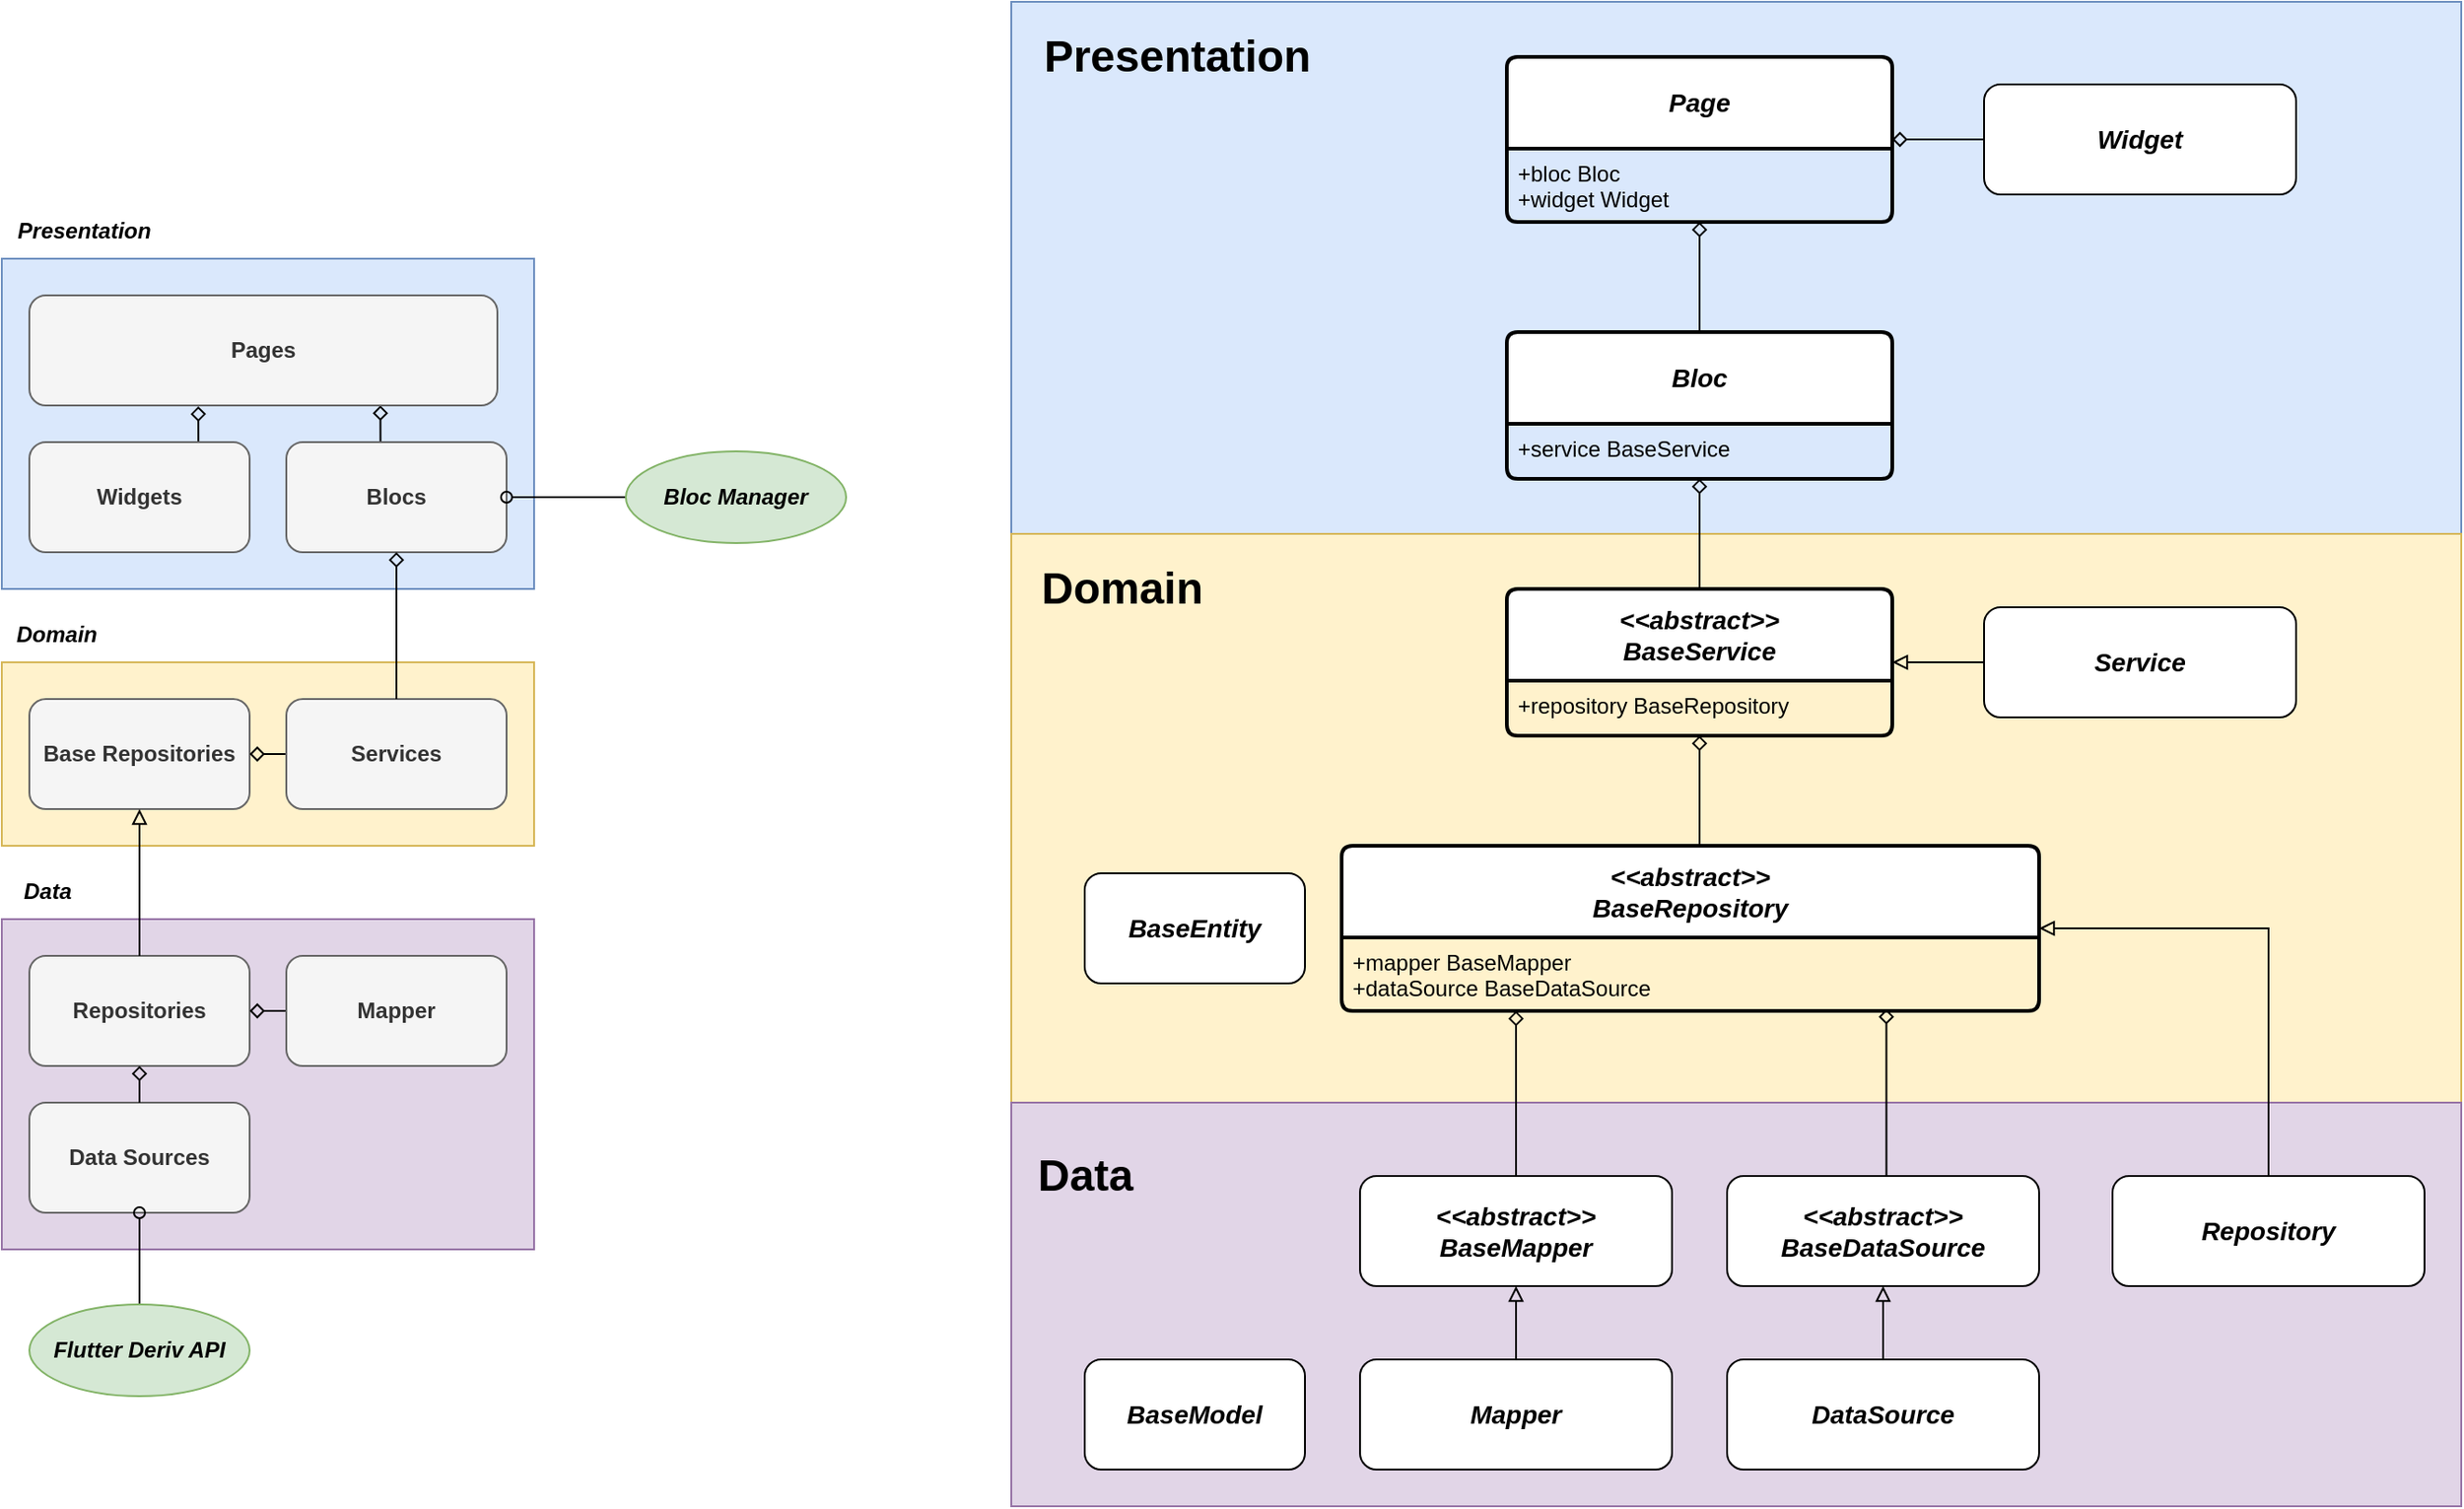 <mxfile version="21.0.6" type="device"><diagram name="Page-1" id="DMOe8OSXWz80Gmf5uPHw"><mxGraphModel dx="1553" dy="893" grid="1" gridSize="10" guides="1" tooltips="1" connect="1" arrows="1" fold="1" page="1" pageScale="1" pageWidth="850" pageHeight="1100" math="0" shadow="0"><root><mxCell id="0"/><mxCell id="1" parent="0"/><mxCell id="IGg63-WKs-m-qAbdVnEL-1" value="" style="rounded=0;whiteSpace=wrap;html=1;fillColor=#e1d5e7;strokeColor=#9673a6;" vertex="1" parent="1"><mxGeometry x="150" y="620" width="290" height="180" as="geometry"/></mxCell><mxCell id="IGg63-WKs-m-qAbdVnEL-2" value="&lt;b&gt;&lt;i&gt;Data&lt;/i&gt;&lt;/b&gt;" style="text;html=1;strokeColor=none;fillColor=none;align=center;verticalAlign=middle;whiteSpace=wrap;rounded=0;" vertex="1" parent="1"><mxGeometry x="150" y="590" width="50" height="30" as="geometry"/></mxCell><mxCell id="IGg63-WKs-m-qAbdVnEL-3" value="Data Sources" style="rounded=1;whiteSpace=wrap;html=1;fillColor=#f5f5f5;fontColor=#333333;strokeColor=#666666;fontStyle=1;" vertex="1" parent="1"><mxGeometry x="165" y="720" width="120" height="60" as="geometry"/></mxCell><mxCell id="IGg63-WKs-m-qAbdVnEL-4" value="Repositories" style="rounded=1;whiteSpace=wrap;html=1;fillColor=#f5f5f5;fontColor=#333333;strokeColor=#666666;fontStyle=1;" vertex="1" parent="1"><mxGeometry x="165" y="640" width="120" height="60" as="geometry"/></mxCell><mxCell id="IGg63-WKs-m-qAbdVnEL-5" value="" style="endArrow=diamond;html=1;rounded=0;exitX=0.5;exitY=0;exitDx=0;exitDy=0;entryX=0.5;entryY=1;entryDx=0;entryDy=0;endFill=0;" edge="1" parent="1" source="IGg63-WKs-m-qAbdVnEL-3" target="IGg63-WKs-m-qAbdVnEL-4"><mxGeometry width="50" height="50" relative="1" as="geometry"><mxPoint x="385" y="650" as="sourcePoint"/><mxPoint x="435" y="600" as="targetPoint"/></mxGeometry></mxCell><mxCell id="IGg63-WKs-m-qAbdVnEL-7" style="edgeStyle=orthogonalEdgeStyle;rounded=0;orthogonalLoop=1;jettySize=auto;html=1;exitX=0;exitY=0.5;exitDx=0;exitDy=0;entryX=1;entryY=0.5;entryDx=0;entryDy=0;endArrow=diamond;endFill=0;" edge="1" parent="1" source="IGg63-WKs-m-qAbdVnEL-6" target="IGg63-WKs-m-qAbdVnEL-4"><mxGeometry relative="1" as="geometry"/></mxCell><mxCell id="IGg63-WKs-m-qAbdVnEL-6" value="Mapper" style="rounded=1;whiteSpace=wrap;html=1;fillColor=#f5f5f5;fontColor=#333333;strokeColor=#666666;fontStyle=1;" vertex="1" parent="1"><mxGeometry x="305" y="640" width="120" height="60" as="geometry"/></mxCell><mxCell id="IGg63-WKs-m-qAbdVnEL-11" style="edgeStyle=orthogonalEdgeStyle;rounded=0;orthogonalLoop=1;jettySize=auto;html=1;entryX=0.5;entryY=1;entryDx=0;entryDy=0;endArrow=oval;endFill=0;" edge="1" parent="1" source="IGg63-WKs-m-qAbdVnEL-10" target="IGg63-WKs-m-qAbdVnEL-3"><mxGeometry relative="1" as="geometry"/></mxCell><mxCell id="IGg63-WKs-m-qAbdVnEL-10" value="&lt;i&gt;Flutter Deriv API&lt;/i&gt;" style="ellipse;whiteSpace=wrap;html=1;fillColor=#d5e8d4;strokeColor=#82b366;fontStyle=1" vertex="1" parent="1"><mxGeometry x="165" y="830" width="120" height="50" as="geometry"/></mxCell><mxCell id="IGg63-WKs-m-qAbdVnEL-12" value="" style="rounded=0;whiteSpace=wrap;html=1;fillColor=#fff2cc;strokeColor=#d6b656;" vertex="1" parent="1"><mxGeometry x="150" y="480" width="290" height="100" as="geometry"/></mxCell><mxCell id="IGg63-WKs-m-qAbdVnEL-13" value="&lt;b&gt;&lt;i&gt;Domain&lt;/i&gt;&lt;/b&gt;" style="text;html=1;strokeColor=none;fillColor=none;align=center;verticalAlign=middle;whiteSpace=wrap;rounded=0;" vertex="1" parent="1"><mxGeometry x="150" y="450" width="60" height="30" as="geometry"/></mxCell><mxCell id="IGg63-WKs-m-qAbdVnEL-14" value="Base Repositories" style="rounded=1;whiteSpace=wrap;html=1;fillColor=#f5f5f5;strokeColor=#666666;fontColor=#333333;fontStyle=1;" vertex="1" parent="1"><mxGeometry x="165" y="500" width="120" height="60" as="geometry"/></mxCell><mxCell id="IGg63-WKs-m-qAbdVnEL-15" style="edgeStyle=orthogonalEdgeStyle;rounded=0;orthogonalLoop=1;jettySize=auto;html=1;entryX=0.5;entryY=1;entryDx=0;entryDy=0;endArrow=block;endFill=0;" edge="1" parent="1" source="IGg63-WKs-m-qAbdVnEL-4" target="IGg63-WKs-m-qAbdVnEL-14"><mxGeometry relative="1" as="geometry"/></mxCell><mxCell id="IGg63-WKs-m-qAbdVnEL-17" style="edgeStyle=orthogonalEdgeStyle;rounded=0;orthogonalLoop=1;jettySize=auto;html=1;exitX=0;exitY=0.5;exitDx=0;exitDy=0;entryX=1;entryY=0.5;entryDx=0;entryDy=0;endArrow=diamond;endFill=0;" edge="1" parent="1" source="IGg63-WKs-m-qAbdVnEL-16" target="IGg63-WKs-m-qAbdVnEL-14"><mxGeometry relative="1" as="geometry"/></mxCell><mxCell id="IGg63-WKs-m-qAbdVnEL-16" value="Services" style="rounded=1;whiteSpace=wrap;html=1;fillColor=#f5f5f5;fontColor=#333333;strokeColor=#666666;fontStyle=1;" vertex="1" parent="1"><mxGeometry x="305" y="500" width="120" height="60" as="geometry"/></mxCell><mxCell id="IGg63-WKs-m-qAbdVnEL-18" value="" style="rounded=0;whiteSpace=wrap;html=1;fillColor=#dae8fc;strokeColor=#6c8ebf;" vertex="1" parent="1"><mxGeometry x="150" y="260" width="290" height="180" as="geometry"/></mxCell><mxCell id="IGg63-WKs-m-qAbdVnEL-19" value="&lt;b&gt;&lt;i&gt;Presentation&lt;/i&gt;&lt;/b&gt;" style="text;html=1;strokeColor=none;fillColor=none;align=center;verticalAlign=middle;whiteSpace=wrap;rounded=0;" vertex="1" parent="1"><mxGeometry x="150" y="230" width="90" height="30" as="geometry"/></mxCell><mxCell id="IGg63-WKs-m-qAbdVnEL-24" style="edgeStyle=orthogonalEdgeStyle;rounded=0;orthogonalLoop=1;jettySize=auto;html=1;exitX=0.5;exitY=0;exitDx=0;exitDy=0;entryX=0.75;entryY=1;entryDx=0;entryDy=0;endArrow=diamond;endFill=0;" edge="1" parent="1" source="IGg63-WKs-m-qAbdVnEL-20" target="IGg63-WKs-m-qAbdVnEL-23"><mxGeometry relative="1" as="geometry"/></mxCell><mxCell id="IGg63-WKs-m-qAbdVnEL-20" value="Blocs" style="rounded=1;whiteSpace=wrap;html=1;fillColor=#f5f5f5;fontColor=#333333;strokeColor=#666666;fontStyle=1;" vertex="1" parent="1"><mxGeometry x="305" y="360" width="120" height="60" as="geometry"/></mxCell><mxCell id="IGg63-WKs-m-qAbdVnEL-21" style="edgeStyle=orthogonalEdgeStyle;rounded=0;orthogonalLoop=1;jettySize=auto;html=1;exitX=0.5;exitY=0;exitDx=0;exitDy=0;endArrow=diamond;endFill=0;" edge="1" parent="1" source="IGg63-WKs-m-qAbdVnEL-16" target="IGg63-WKs-m-qAbdVnEL-20"><mxGeometry relative="1" as="geometry"/></mxCell><mxCell id="IGg63-WKs-m-qAbdVnEL-25" style="edgeStyle=orthogonalEdgeStyle;rounded=0;orthogonalLoop=1;jettySize=auto;html=1;exitX=0.5;exitY=0;exitDx=0;exitDy=0;entryX=0.361;entryY=1.008;entryDx=0;entryDy=0;entryPerimeter=0;endArrow=diamond;endFill=0;" edge="1" parent="1" source="IGg63-WKs-m-qAbdVnEL-22" target="IGg63-WKs-m-qAbdVnEL-23"><mxGeometry relative="1" as="geometry"/></mxCell><mxCell id="IGg63-WKs-m-qAbdVnEL-22" value="Widgets" style="rounded=1;whiteSpace=wrap;html=1;fillColor=#f5f5f5;fontColor=#333333;strokeColor=#666666;fontStyle=1;" vertex="1" parent="1"><mxGeometry x="165" y="360" width="120" height="60" as="geometry"/></mxCell><mxCell id="IGg63-WKs-m-qAbdVnEL-23" value="Pages" style="rounded=1;whiteSpace=wrap;html=1;fillColor=#f5f5f5;fontColor=#333333;strokeColor=#666666;fontStyle=1" vertex="1" parent="1"><mxGeometry x="165" y="280" width="255" height="60" as="geometry"/></mxCell><mxCell id="IGg63-WKs-m-qAbdVnEL-27" style="edgeStyle=orthogonalEdgeStyle;rounded=0;orthogonalLoop=1;jettySize=auto;html=1;exitX=0;exitY=0.5;exitDx=0;exitDy=0;entryX=1;entryY=0.5;entryDx=0;entryDy=0;endArrow=oval;endFill=0;" edge="1" parent="1" source="IGg63-WKs-m-qAbdVnEL-26" target="IGg63-WKs-m-qAbdVnEL-20"><mxGeometry relative="1" as="geometry"/></mxCell><mxCell id="IGg63-WKs-m-qAbdVnEL-26" value="&lt;i&gt;Bloc Manager&lt;/i&gt;" style="ellipse;whiteSpace=wrap;html=1;fillColor=#d5e8d4;strokeColor=#82b366;fontStyle=1" vertex="1" parent="1"><mxGeometry x="490" y="365" width="120" height="50" as="geometry"/></mxCell><mxCell id="IGg63-WKs-m-qAbdVnEL-28" value="" style="rounded=0;whiteSpace=wrap;html=1;fillColor=#dae8fc;strokeColor=#6c8ebf;" vertex="1" parent="1"><mxGeometry x="700" y="120" width="790" height="290" as="geometry"/></mxCell><mxCell id="IGg63-WKs-m-qAbdVnEL-29" value="" style="rounded=0;whiteSpace=wrap;html=1;fillColor=#fff2cc;strokeColor=#d6b656;" vertex="1" parent="1"><mxGeometry x="700" y="410" width="790" height="310" as="geometry"/></mxCell><mxCell id="IGg63-WKs-m-qAbdVnEL-30" value="" style="rounded=0;whiteSpace=wrap;html=1;fillColor=#e1d5e7;strokeColor=#9673a6;" vertex="1" parent="1"><mxGeometry x="700" y="720" width="790" height="220" as="geometry"/></mxCell><mxCell id="IGg63-WKs-m-qAbdVnEL-31" value="&lt;b&gt;&lt;i&gt;&lt;font style=&quot;font-size: 14px;&quot;&gt;BaseModel&lt;/font&gt;&lt;/i&gt;&lt;/b&gt;" style="rounded=1;whiteSpace=wrap;html=1;" vertex="1" parent="1"><mxGeometry x="740" y="860" width="120" height="60" as="geometry"/></mxCell><mxCell id="IGg63-WKs-m-qAbdVnEL-32" value="&lt;b&gt;&lt;i&gt;&lt;font style=&quot;font-size: 14px;&quot;&gt;BaseEntity&lt;/font&gt;&lt;/i&gt;&lt;/b&gt;" style="rounded=1;whiteSpace=wrap;html=1;" vertex="1" parent="1"><mxGeometry x="740" y="595" width="120" height="60" as="geometry"/></mxCell><mxCell id="IGg63-WKs-m-qAbdVnEL-33" style="edgeStyle=orthogonalEdgeStyle;rounded=0;orthogonalLoop=1;jettySize=auto;html=1;entryX=0.25;entryY=1;entryDx=0;entryDy=0;endArrow=diamond;endFill=0;exitX=0.5;exitY=0;exitDx=0;exitDy=0;" edge="1" parent="1" source="IGg63-WKs-m-qAbdVnEL-34" target="IGg63-WKs-m-qAbdVnEL-43"><mxGeometry relative="1" as="geometry"><Array as="points"><mxPoint x="975" y="680"/></Array></mxGeometry></mxCell><mxCell id="IGg63-WKs-m-qAbdVnEL-34" value="&lt;b&gt;&lt;i&gt;&lt;font style=&quot;font-size: 14px;&quot;&gt;&amp;lt;&amp;lt;abstract&amp;gt;&amp;gt;&lt;br&gt;BaseMapper&lt;br&gt;&lt;/font&gt;&lt;/i&gt;&lt;/b&gt;" style="rounded=1;whiteSpace=wrap;html=1;" vertex="1" parent="1"><mxGeometry x="890" y="760" width="170" height="60" as="geometry"/></mxCell><mxCell id="IGg63-WKs-m-qAbdVnEL-35" style="edgeStyle=orthogonalEdgeStyle;rounded=0;orthogonalLoop=1;jettySize=auto;html=1;entryX=0.5;entryY=1;entryDx=0;entryDy=0;endArrow=block;endFill=0;" edge="1" parent="1" source="IGg63-WKs-m-qAbdVnEL-36" target="IGg63-WKs-m-qAbdVnEL-34"><mxGeometry relative="1" as="geometry"/></mxCell><mxCell id="IGg63-WKs-m-qAbdVnEL-36" value="&lt;b&gt;&lt;i&gt;&lt;font style=&quot;font-size: 14px;&quot;&gt;Mapper&lt;br&gt;&lt;/font&gt;&lt;/i&gt;&lt;/b&gt;" style="rounded=1;whiteSpace=wrap;html=1;" vertex="1" parent="1"><mxGeometry x="890" y="860" width="170" height="60" as="geometry"/></mxCell><mxCell id="IGg63-WKs-m-qAbdVnEL-37" style="edgeStyle=orthogonalEdgeStyle;rounded=0;orthogonalLoop=1;jettySize=auto;html=1;entryX=0.781;entryY=0.975;entryDx=0;entryDy=0;endArrow=diamond;endFill=0;exitX=0.5;exitY=0;exitDx=0;exitDy=0;entryPerimeter=0;" edge="1" parent="1" source="IGg63-WKs-m-qAbdVnEL-38" target="IGg63-WKs-m-qAbdVnEL-43"><mxGeometry relative="1" as="geometry"><Array as="points"><mxPoint x="1177" y="760"/></Array></mxGeometry></mxCell><mxCell id="IGg63-WKs-m-qAbdVnEL-38" value="&lt;b&gt;&lt;i&gt;&lt;font style=&quot;font-size: 14px;&quot;&gt;&amp;lt;&amp;lt;abstract&amp;gt;&amp;gt;&lt;br&gt;BaseDataSource&lt;br&gt;&lt;/font&gt;&lt;/i&gt;&lt;/b&gt;" style="rounded=1;whiteSpace=wrap;html=1;" vertex="1" parent="1"><mxGeometry x="1090" y="760" width="170" height="60" as="geometry"/></mxCell><mxCell id="IGg63-WKs-m-qAbdVnEL-39" value="" style="edgeStyle=orthogonalEdgeStyle;rounded=0;orthogonalLoop=1;jettySize=auto;html=1;endArrow=block;endFill=0;" edge="1" parent="1" source="IGg63-WKs-m-qAbdVnEL-40" target="IGg63-WKs-m-qAbdVnEL-38"><mxGeometry relative="1" as="geometry"/></mxCell><mxCell id="IGg63-WKs-m-qAbdVnEL-40" value="&lt;b&gt;&lt;i&gt;&lt;font style=&quot;font-size: 14px;&quot;&gt;DataSource&lt;br&gt;&lt;/font&gt;&lt;/i&gt;&lt;/b&gt;" style="rounded=1;whiteSpace=wrap;html=1;" vertex="1" parent="1"><mxGeometry x="1090" y="860" width="170" height="60" as="geometry"/></mxCell><mxCell id="IGg63-WKs-m-qAbdVnEL-41" value="" style="edgeStyle=orthogonalEdgeStyle;rounded=0;orthogonalLoop=1;jettySize=auto;html=1;endArrow=diamond;endFill=0;" edge="1" parent="1" source="IGg63-WKs-m-qAbdVnEL-42" target="IGg63-WKs-m-qAbdVnEL-46"><mxGeometry relative="1" as="geometry"><Array as="points"><mxPoint x="1075" y="570"/><mxPoint x="1075" y="570"/></Array></mxGeometry></mxCell><mxCell id="IGg63-WKs-m-qAbdVnEL-42" value="&lt;b style=&quot;border-color: var(--border-color); font-size: 12px;&quot;&gt;&lt;i style=&quot;border-color: var(--border-color);&quot;&gt;&lt;font style=&quot;border-color: var(--border-color); font-size: 14px;&quot;&gt;&amp;lt;&amp;lt;abstract&amp;gt;&amp;gt;&lt;br style=&quot;border-color: var(--border-color);&quot;&gt;BaseRepository&lt;/font&gt;&lt;/i&gt;&lt;/b&gt;" style="swimlane;childLayout=stackLayout;horizontal=1;startSize=50;horizontalStack=0;rounded=1;fontSize=14;fontStyle=0;strokeWidth=2;resizeParent=0;resizeLast=1;shadow=0;dashed=0;align=center;arcSize=4;whiteSpace=wrap;html=1;fillStyle=auto;" vertex="1" parent="1"><mxGeometry x="880" y="580" width="380" height="90" as="geometry"/></mxCell><mxCell id="IGg63-WKs-m-qAbdVnEL-43" value="+mapper BaseMapper&lt;br&gt;+dataSource BaseDataSource" style="align=left;strokeColor=none;fillColor=none;spacingLeft=4;fontSize=12;verticalAlign=top;resizable=0;rotatable=0;part=1;html=1;" vertex="1" parent="IGg63-WKs-m-qAbdVnEL-42"><mxGeometry y="50" width="380" height="40" as="geometry"/></mxCell><mxCell id="IGg63-WKs-m-qAbdVnEL-44" value="" style="edgeStyle=orthogonalEdgeStyle;rounded=0;orthogonalLoop=1;jettySize=auto;html=1;endArrow=diamond;endFill=0;" edge="1" parent="1" source="IGg63-WKs-m-qAbdVnEL-45" target="IGg63-WKs-m-qAbdVnEL-53"><mxGeometry relative="1" as="geometry"/></mxCell><mxCell id="IGg63-WKs-m-qAbdVnEL-45" value="&lt;b style=&quot;border-color: var(--border-color); font-size: 12px;&quot;&gt;&lt;i style=&quot;border-color: var(--border-color);&quot;&gt;&lt;font style=&quot;border-color: var(--border-color); font-size: 14px;&quot;&gt;&amp;lt;&amp;lt;abstract&amp;gt;&amp;gt;&lt;br style=&quot;border-color: var(--border-color);&quot;&gt;BaseService&lt;/font&gt;&lt;/i&gt;&lt;/b&gt;" style="swimlane;childLayout=stackLayout;horizontal=1;startSize=50;horizontalStack=0;rounded=1;fontSize=14;fontStyle=0;strokeWidth=2;resizeParent=0;resizeLast=1;shadow=0;dashed=0;align=center;arcSize=4;whiteSpace=wrap;html=1;" vertex="1" parent="1"><mxGeometry x="970" y="440" width="210" height="80" as="geometry"/></mxCell><mxCell id="IGg63-WKs-m-qAbdVnEL-46" value="+repository BaseRepository&lt;br&gt;" style="align=left;strokeColor=none;fillColor=none;spacingLeft=4;fontSize=12;verticalAlign=top;resizable=0;rotatable=0;part=1;html=1;" vertex="1" parent="IGg63-WKs-m-qAbdVnEL-45"><mxGeometry y="50" width="210" height="30" as="geometry"/></mxCell><mxCell id="IGg63-WKs-m-qAbdVnEL-47" value="" style="edgeStyle=orthogonalEdgeStyle;rounded=0;orthogonalLoop=1;jettySize=auto;html=1;entryX=1;entryY=0.5;entryDx=0;entryDy=0;endArrow=block;endFill=0;exitX=0.5;exitY=0;exitDx=0;exitDy=0;" edge="1" parent="1" source="IGg63-WKs-m-qAbdVnEL-48" target="IGg63-WKs-m-qAbdVnEL-42"><mxGeometry relative="1" as="geometry"/></mxCell><mxCell id="IGg63-WKs-m-qAbdVnEL-48" value="&lt;b&gt;&lt;i&gt;&lt;font style=&quot;font-size: 14px;&quot;&gt;Repository&lt;br&gt;&lt;/font&gt;&lt;/i&gt;&lt;/b&gt;" style="rounded=1;whiteSpace=wrap;html=1;" vertex="1" parent="1"><mxGeometry x="1300" y="760" width="170" height="60" as="geometry"/></mxCell><mxCell id="IGg63-WKs-m-qAbdVnEL-49" value="" style="edgeStyle=orthogonalEdgeStyle;rounded=0;orthogonalLoop=1;jettySize=auto;html=1;entryX=1;entryY=0.5;entryDx=0;entryDy=0;endArrow=block;endFill=0;" edge="1" parent="1" source="IGg63-WKs-m-qAbdVnEL-50" target="IGg63-WKs-m-qAbdVnEL-45"><mxGeometry relative="1" as="geometry"/></mxCell><mxCell id="IGg63-WKs-m-qAbdVnEL-50" value="&lt;b&gt;&lt;i&gt;&lt;font style=&quot;font-size: 14px;&quot;&gt;Service&lt;br&gt;&lt;/font&gt;&lt;/i&gt;&lt;/b&gt;" style="rounded=1;whiteSpace=wrap;html=1;" vertex="1" parent="1"><mxGeometry x="1230" y="450" width="170" height="60" as="geometry"/></mxCell><mxCell id="IGg63-WKs-m-qAbdVnEL-51" value="" style="edgeStyle=orthogonalEdgeStyle;rounded=0;orthogonalLoop=1;jettySize=auto;html=1;endArrow=diamond;endFill=0;" edge="1" parent="1" source="IGg63-WKs-m-qAbdVnEL-52" target="IGg63-WKs-m-qAbdVnEL-57"><mxGeometry relative="1" as="geometry"/></mxCell><mxCell id="IGg63-WKs-m-qAbdVnEL-52" value="&lt;b&gt;&lt;i&gt;Bloc&lt;/i&gt;&lt;/b&gt;" style="swimlane;childLayout=stackLayout;horizontal=1;startSize=50;horizontalStack=0;rounded=1;fontSize=14;fontStyle=0;strokeWidth=2;resizeParent=0;resizeLast=1;shadow=0;dashed=0;align=center;arcSize=4;whiteSpace=wrap;html=1;" vertex="1" parent="1"><mxGeometry x="970" y="300" width="210" height="80" as="geometry"/></mxCell><mxCell id="IGg63-WKs-m-qAbdVnEL-53" value="+service BaseService" style="align=left;strokeColor=none;fillColor=none;spacingLeft=4;fontSize=12;verticalAlign=top;resizable=0;rotatable=0;part=1;html=1;" vertex="1" parent="IGg63-WKs-m-qAbdVnEL-52"><mxGeometry y="50" width="210" height="30" as="geometry"/></mxCell><mxCell id="IGg63-WKs-m-qAbdVnEL-54" value="" style="edgeStyle=orthogonalEdgeStyle;rounded=0;orthogonalLoop=1;jettySize=auto;html=1;entryX=1;entryY=0.5;entryDx=0;entryDy=0;endArrow=diamond;endFill=0;" edge="1" parent="1" source="IGg63-WKs-m-qAbdVnEL-55" target="IGg63-WKs-m-qAbdVnEL-56"><mxGeometry relative="1" as="geometry"/></mxCell><mxCell id="IGg63-WKs-m-qAbdVnEL-55" value="&lt;b&gt;&lt;i&gt;&lt;font style=&quot;font-size: 14px;&quot;&gt;Widget&lt;br&gt;&lt;/font&gt;&lt;/i&gt;&lt;/b&gt;" style="rounded=1;whiteSpace=wrap;html=1;" vertex="1" parent="1"><mxGeometry x="1230" y="165" width="170" height="60" as="geometry"/></mxCell><mxCell id="IGg63-WKs-m-qAbdVnEL-56" value="&lt;b&gt;&lt;i&gt;Page&lt;/i&gt;&lt;/b&gt;" style="swimlane;childLayout=stackLayout;horizontal=1;startSize=50;horizontalStack=0;rounded=1;fontSize=14;fontStyle=0;strokeWidth=2;resizeParent=0;resizeLast=1;shadow=0;dashed=0;align=center;arcSize=4;whiteSpace=wrap;html=1;" vertex="1" parent="1"><mxGeometry x="970" y="150" width="210" height="90" as="geometry"/></mxCell><mxCell id="IGg63-WKs-m-qAbdVnEL-57" value="+bloc Bloc&lt;br&gt;+widget Widget" style="align=left;strokeColor=none;fillColor=none;spacingLeft=4;fontSize=12;verticalAlign=top;resizable=0;rotatable=0;part=1;html=1;" vertex="1" parent="IGg63-WKs-m-qAbdVnEL-56"><mxGeometry y="50" width="210" height="40" as="geometry"/></mxCell><mxCell id="IGg63-WKs-m-qAbdVnEL-58" value="Presentation" style="text;strokeColor=none;fillColor=none;html=1;fontSize=24;fontStyle=1;verticalAlign=middle;align=center;" vertex="1" parent="1"><mxGeometry x="710" y="130" width="160" height="40" as="geometry"/></mxCell><mxCell id="IGg63-WKs-m-qAbdVnEL-59" value="Domain" style="text;strokeColor=none;fillColor=none;html=1;fontSize=24;fontStyle=1;verticalAlign=middle;align=center;" vertex="1" parent="1"><mxGeometry x="710" y="420" width="100" height="40" as="geometry"/></mxCell><mxCell id="IGg63-WKs-m-qAbdVnEL-60" value="Data" style="text;strokeColor=none;fillColor=none;html=1;fontSize=24;fontStyle=1;verticalAlign=middle;align=center;" vertex="1" parent="1"><mxGeometry x="710" y="740" width="60" height="40" as="geometry"/></mxCell></root></mxGraphModel></diagram></mxfile>